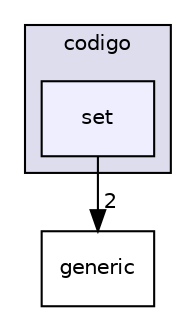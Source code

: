 digraph "codigo/set" {
  compound=true
  node [ fontsize="10", fontname="Helvetica"];
  edge [ labelfontsize="10", labelfontname="Helvetica"];
  subgraph clusterdir_4d7be947362df13686123d6563352e9b {
    graph [ bgcolor="#ddddee", pencolor="black", label="codigo" fontname="Helvetica", fontsize="10", URL="dir_4d7be947362df13686123d6563352e9b.html"]
  dir_6c0f8027041900f52b7a757a3b7a8063 [shape=box, label="set", style="filled", fillcolor="#eeeeff", pencolor="black", URL="dir_6c0f8027041900f52b7a757a3b7a8063.html"];
  }
  dir_051e70958e5671730c87e7dc760cedd8 [shape=box label="generic" URL="dir_051e70958e5671730c87e7dc760cedd8.html"];
  dir_6c0f8027041900f52b7a757a3b7a8063->dir_051e70958e5671730c87e7dc760cedd8 [headlabel="2", labeldistance=1.5 headhref="dir_000014_000008.html"];
}
